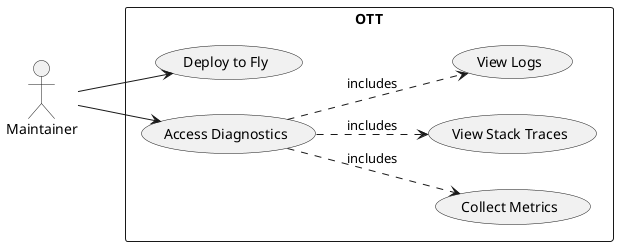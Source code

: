 @startuml
left to right direction
actor "Maintainer" as maint
rectangle OTT {
  usecase "Deploy to Fly" as UC1
  usecase "Access Diagnostics" as UC2
  usecase "Collect Metrics" as UC2.1
  usecase "View Stack Traces" as UC2.2
  usecase "View Logs" as UC2.3
}
maint --> UC1
maint --> UC2
UC2 --> UC2.1 #line.dashed : includes
UC2 --> UC2.2 #line.dashed : includes
UC2 --> UC2.3 #line.dashed : includes
@enduml